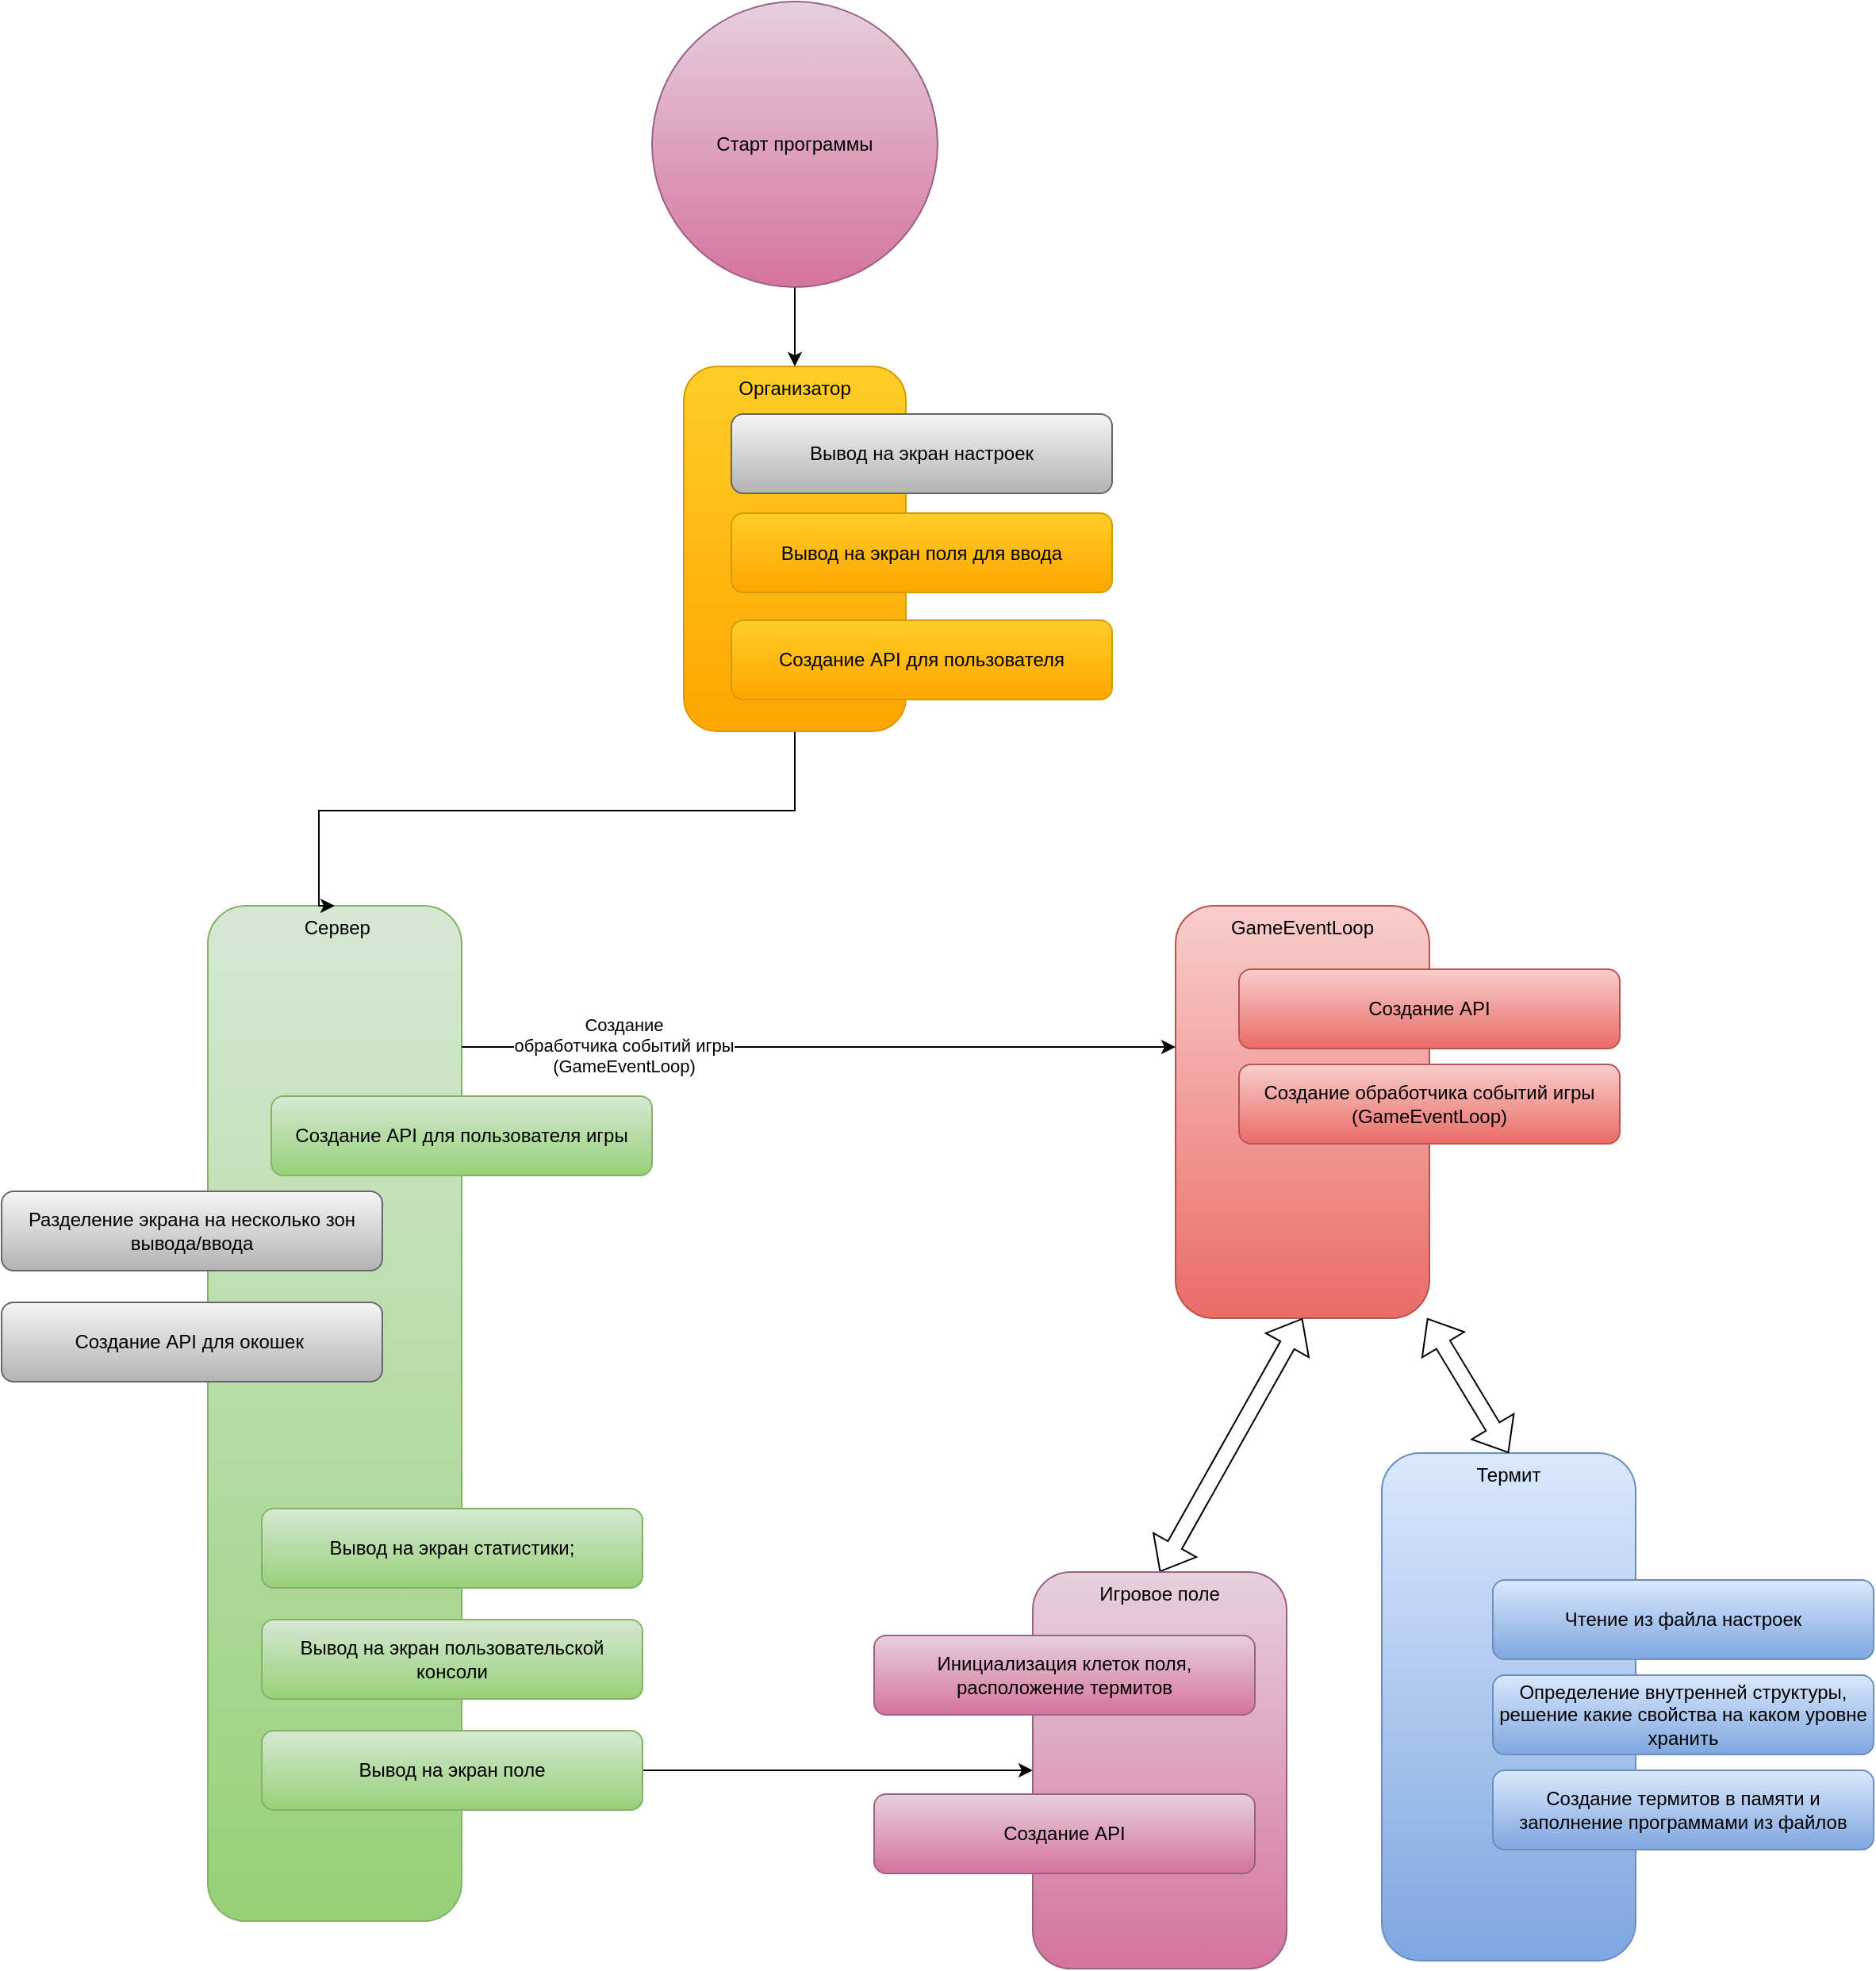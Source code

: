 <mxfile version="28.2.7">
  <diagram name="Страница — 1" id="uSIheWvpuzU60DOnTNbo">
    <mxGraphModel dx="1472" dy="691" grid="1" gridSize="10" guides="1" tooltips="1" connect="1" arrows="1" fold="1" page="1" pageScale="1" pageWidth="827" pageHeight="1169" math="0" shadow="0">
      <root>
        <mxCell id="0" />
        <mxCell id="1" parent="0" />
        <mxCell id="-PnLcSwllOI2cET67IQR-31" value="Термит" style="rounded=1;whiteSpace=wrap;html=1;fillColor=#dae8fc;gradientColor=#7ea6e0;strokeColor=#6c8ebf;verticalAlign=top;" parent="1" vertex="1">
          <mxGeometry x="880" y="1145" width="160" height="320" as="geometry" />
        </mxCell>
        <mxCell id="1wyGqIaiWbHrIPVH7k1F-2" style="edgeStyle=none;curved=1;rounded=0;orthogonalLoop=1;jettySize=auto;html=1;entryX=0.5;entryY=0;entryDx=0;entryDy=0;fontSize=12;shape=flexArrow;startArrow=block;" edge="1" parent="1" source="-PnLcSwllOI2cET67IQR-19" target="-PnLcSwllOI2cET67IQR-31">
          <mxGeometry relative="1" as="geometry" />
        </mxCell>
        <mxCell id="-PnLcSwllOI2cET67IQR-19" value="GameEventLoop" style="rounded=1;whiteSpace=wrap;html=1;fillColor=#f8cecc;gradientColor=#ea6b66;strokeColor=#b85450;verticalAlign=top;" parent="1" vertex="1">
          <mxGeometry x="750" y="800" width="160" height="260" as="geometry" />
        </mxCell>
        <mxCell id="-PnLcSwllOI2cET67IQR-14" value="&amp;nbsp;Сервер" style="rounded=1;whiteSpace=wrap;html=1;fillColor=#d5e8d4;gradientColor=#97d077;strokeColor=#82b366;verticalAlign=top;" parent="1" vertex="1">
          <mxGeometry x="140" y="800" width="160" height="640" as="geometry" />
        </mxCell>
        <mxCell id="-PnLcSwllOI2cET67IQR-18" style="edgeStyle=orthogonalEdgeStyle;rounded=0;orthogonalLoop=1;jettySize=auto;html=1;entryX=0.5;entryY=0;entryDx=0;entryDy=0;" parent="1" source="-PnLcSwllOI2cET67IQR-12" target="-PnLcSwllOI2cET67IQR-14" edge="1">
          <mxGeometry relative="1" as="geometry">
            <Array as="points">
              <mxPoint x="510" y="740" />
              <mxPoint x="210" y="740" />
            </Array>
          </mxGeometry>
        </mxCell>
        <mxCell id="-PnLcSwllOI2cET67IQR-12" value="Организатор" style="rounded=1;whiteSpace=wrap;html=1;fillColor=#ffcd28;gradientColor=#ffa500;strokeColor=#d79b00;verticalAlign=top;" parent="1" vertex="1">
          <mxGeometry x="440" y="460" width="140" height="230" as="geometry" />
        </mxCell>
        <mxCell id="-PnLcSwllOI2cET67IQR-1" value="Чтение из файла настроек" style="rounded=1;whiteSpace=wrap;html=1;fillColor=#dae8fc;gradientColor=#7ea6e0;strokeColor=#6c8ebf;" parent="1" vertex="1">
          <mxGeometry x="950" y="1225" width="240" height="50" as="geometry" />
        </mxCell>
        <mxCell id="-PnLcSwllOI2cET67IQR-3" value="Вывод на экран настроек" style="rounded=1;whiteSpace=wrap;html=1;fillColor=#f5f5f5;strokeColor=#666666;gradientColor=#b3b3b3;" parent="1" vertex="1">
          <mxGeometry x="470" y="490" width="240" height="50" as="geometry" />
        </mxCell>
        <mxCell id="-PnLcSwllOI2cET67IQR-6" value="Вывод на экран поля для ввода" style="rounded=1;whiteSpace=wrap;html=1;fillColor=#ffcd28;strokeColor=#d79b00;gradientColor=#ffa500;" parent="1" vertex="1">
          <mxGeometry x="470" y="552.5" width="240" height="50" as="geometry" />
        </mxCell>
        <mxCell id="-PnLcSwllOI2cET67IQR-8" value="Создание API" style="rounded=1;whiteSpace=wrap;html=1;fillColor=#f8cecc;strokeColor=#b85450;gradientColor=#ea6b66;" parent="1" vertex="1">
          <mxGeometry x="790" y="840" width="240" height="50" as="geometry" />
        </mxCell>
        <mxCell id="-PnLcSwllOI2cET67IQR-46" style="edgeStyle=orthogonalEdgeStyle;rounded=0;orthogonalLoop=1;jettySize=auto;html=1;entryX=0.5;entryY=0;entryDx=0;entryDy=0;" parent="1" source="-PnLcSwllOI2cET67IQR-11" target="-PnLcSwllOI2cET67IQR-12" edge="1">
          <mxGeometry relative="1" as="geometry" />
        </mxCell>
        <mxCell id="-PnLcSwllOI2cET67IQR-11" value="Старт программы" style="ellipse;whiteSpace=wrap;html=1;aspect=fixed;fillColor=#e6d0de;gradientColor=#d5739d;strokeColor=#996185;" parent="1" vertex="1">
          <mxGeometry x="420" y="230" width="180" height="180" as="geometry" />
        </mxCell>
        <mxCell id="-PnLcSwllOI2cET67IQR-35" style="edgeStyle=orthogonalEdgeStyle;rounded=0;orthogonalLoop=1;jettySize=auto;html=1;entryX=0;entryY=0.5;entryDx=0;entryDy=0;" parent="1" source="-PnLcSwllOI2cET67IQR-15" target="-PnLcSwllOI2cET67IQR-28" edge="1">
          <mxGeometry relative="1" as="geometry" />
        </mxCell>
        <mxCell id="-PnLcSwllOI2cET67IQR-15" value="Вывод на экран поле" style="rounded=1;whiteSpace=wrap;html=1;fillColor=#d5e8d4;gradientColor=#97d077;strokeColor=#82b366;" parent="1" vertex="1">
          <mxGeometry x="174" y="1320" width="240" height="50" as="geometry" />
        </mxCell>
        <mxCell id="-PnLcSwllOI2cET67IQR-16" value="&lt;div&gt;Вывод на экран статистики;&lt;/div&gt;" style="rounded=1;whiteSpace=wrap;html=1;fillColor=#d5e8d4;strokeColor=#82b366;gradientColor=#97d077;" parent="1" vertex="1">
          <mxGeometry x="174" y="1180" width="240" height="50" as="geometry" />
        </mxCell>
        <mxCell id="-PnLcSwllOI2cET67IQR-17" value="Вывод на экран пользовательской консоли" style="rounded=1;whiteSpace=wrap;html=1;fillColor=#d5e8d4;strokeColor=#82b366;gradientColor=#97d077;" parent="1" vertex="1">
          <mxGeometry x="174" y="1250" width="240" height="50" as="geometry" />
        </mxCell>
        <mxCell id="-PnLcSwllOI2cET67IQR-23" value="Создание API для пользователя игры" style="rounded=1;whiteSpace=wrap;html=1;fillColor=#d5e8d4;strokeColor=#82b366;gradientColor=#97d077;" parent="1" vertex="1">
          <mxGeometry x="180" y="920" width="240" height="50" as="geometry" />
        </mxCell>
        <mxCell id="-PnLcSwllOI2cET67IQR-24" value="Создание обработчика событий игры (GameEventLoop)" style="rounded=1;whiteSpace=wrap;html=1;fillColor=#f8cecc;strokeColor=#b85450;gradientColor=#ea6b66;" parent="1" vertex="1">
          <mxGeometry x="790" y="900" width="240" height="50" as="geometry" />
        </mxCell>
        <mxCell id="-PnLcSwllOI2cET67IQR-25" style="edgeStyle=orthogonalEdgeStyle;rounded=0;orthogonalLoop=1;jettySize=auto;html=1;" parent="1" edge="1" target="-PnLcSwllOI2cET67IQR-19" source="-PnLcSwllOI2cET67IQR-14">
          <mxGeometry relative="1" as="geometry">
            <mxPoint x="220" y="1029.969" as="sourcePoint" />
            <mxPoint x="675.68" y="888.61" as="targetPoint" />
            <Array as="points">
              <mxPoint x="540" y="889" />
              <mxPoint x="540" y="889" />
            </Array>
          </mxGeometry>
        </mxCell>
        <mxCell id="-PnLcSwllOI2cET67IQR-26" value="Создание&lt;br&gt;обработчика событий игры&lt;br&gt;(GameEventLoop)" style="edgeLabel;html=1;align=center;verticalAlign=middle;resizable=0;points=[];" parent="-PnLcSwllOI2cET67IQR-25" vertex="1" connectable="0">
          <mxGeometry x="-0.548" y="1" relative="1" as="geometry">
            <mxPoint as="offset" />
          </mxGeometry>
        </mxCell>
        <mxCell id="-PnLcSwllOI2cET67IQR-27" value="Создание API для пользователя" style="rounded=1;whiteSpace=wrap;html=1;fillColor=#ffcd28;strokeColor=#d79b00;gradientColor=#ffa500;" parent="1" vertex="1">
          <mxGeometry x="470" y="620" width="240" height="50" as="geometry" />
        </mxCell>
        <mxCell id="1wyGqIaiWbHrIPVH7k1F-5" style="edgeStyle=none;curved=1;rounded=0;orthogonalLoop=1;jettySize=auto;html=1;exitX=0.5;exitY=0;exitDx=0;exitDy=0;entryX=0.5;entryY=1;entryDx=0;entryDy=0;fontSize=12;shape=flexArrow;startArrow=block;" edge="1" parent="1" source="-PnLcSwllOI2cET67IQR-28" target="-PnLcSwllOI2cET67IQR-19">
          <mxGeometry relative="1" as="geometry" />
        </mxCell>
        <mxCell id="-PnLcSwllOI2cET67IQR-28" value="Игровое поле" style="rounded=1;whiteSpace=wrap;html=1;fillColor=#e6d0de;gradientColor=#d5739d;strokeColor=#996185;verticalAlign=top;" parent="1" vertex="1">
          <mxGeometry x="660" y="1220" width="160" height="250" as="geometry" />
        </mxCell>
        <mxCell id="-PnLcSwllOI2cET67IQR-29" value="Создание термитов в памяти и заполнение программами из файлов" style="rounded=1;whiteSpace=wrap;html=1;fillColor=#dae8fc;strokeColor=#6c8ebf;gradientColor=#7ea6e0;" parent="1" vertex="1">
          <mxGeometry x="950" y="1345" width="240" height="50" as="geometry" />
        </mxCell>
        <mxCell id="-PnLcSwllOI2cET67IQR-7" value="Инициализация клеток поля, расположение термитов" style="rounded=1;whiteSpace=wrap;html=1;fillColor=#e6d0de;strokeColor=#996185;gradientColor=#d5739d;" parent="1" vertex="1">
          <mxGeometry x="560" y="1260" width="240" height="50" as="geometry" />
        </mxCell>
        <mxCell id="-PnLcSwllOI2cET67IQR-30" value="Создание API" style="rounded=1;whiteSpace=wrap;html=1;fillColor=#e6d0de;strokeColor=#996185;gradientColor=#d5739d;" parent="1" vertex="1">
          <mxGeometry x="560" y="1360" width="240" height="50" as="geometry" />
        </mxCell>
        <mxCell id="-PnLcSwllOI2cET67IQR-32" value="Определение внутренней структуры, решение какие свойства на каком уровне хранить" style="rounded=1;whiteSpace=wrap;html=1;fillColor=#dae8fc;strokeColor=#6c8ebf;gradientColor=#7ea6e0;" parent="1" vertex="1">
          <mxGeometry x="950" y="1285" width="240" height="50" as="geometry" />
        </mxCell>
        <mxCell id="-PnLcSwllOI2cET67IQR-37" value="Разделение экрана на несколько зон вывода/ввода" style="rounded=1;whiteSpace=wrap;html=1;fillColor=#f5f5f5;strokeColor=#666666;gradientColor=#b3b3b3;" parent="1" vertex="1">
          <mxGeometry x="10" y="980" width="240" height="50" as="geometry" />
        </mxCell>
        <mxCell id="-PnLcSwllOI2cET67IQR-38" value="Создание API для окошек&amp;nbsp;" style="rounded=1;whiteSpace=wrap;html=1;fillColor=#f5f5f5;strokeColor=#666666;gradientColor=#b3b3b3;" parent="1" vertex="1">
          <mxGeometry x="10" y="1050" width="240" height="50" as="geometry" />
        </mxCell>
      </root>
    </mxGraphModel>
  </diagram>
</mxfile>
